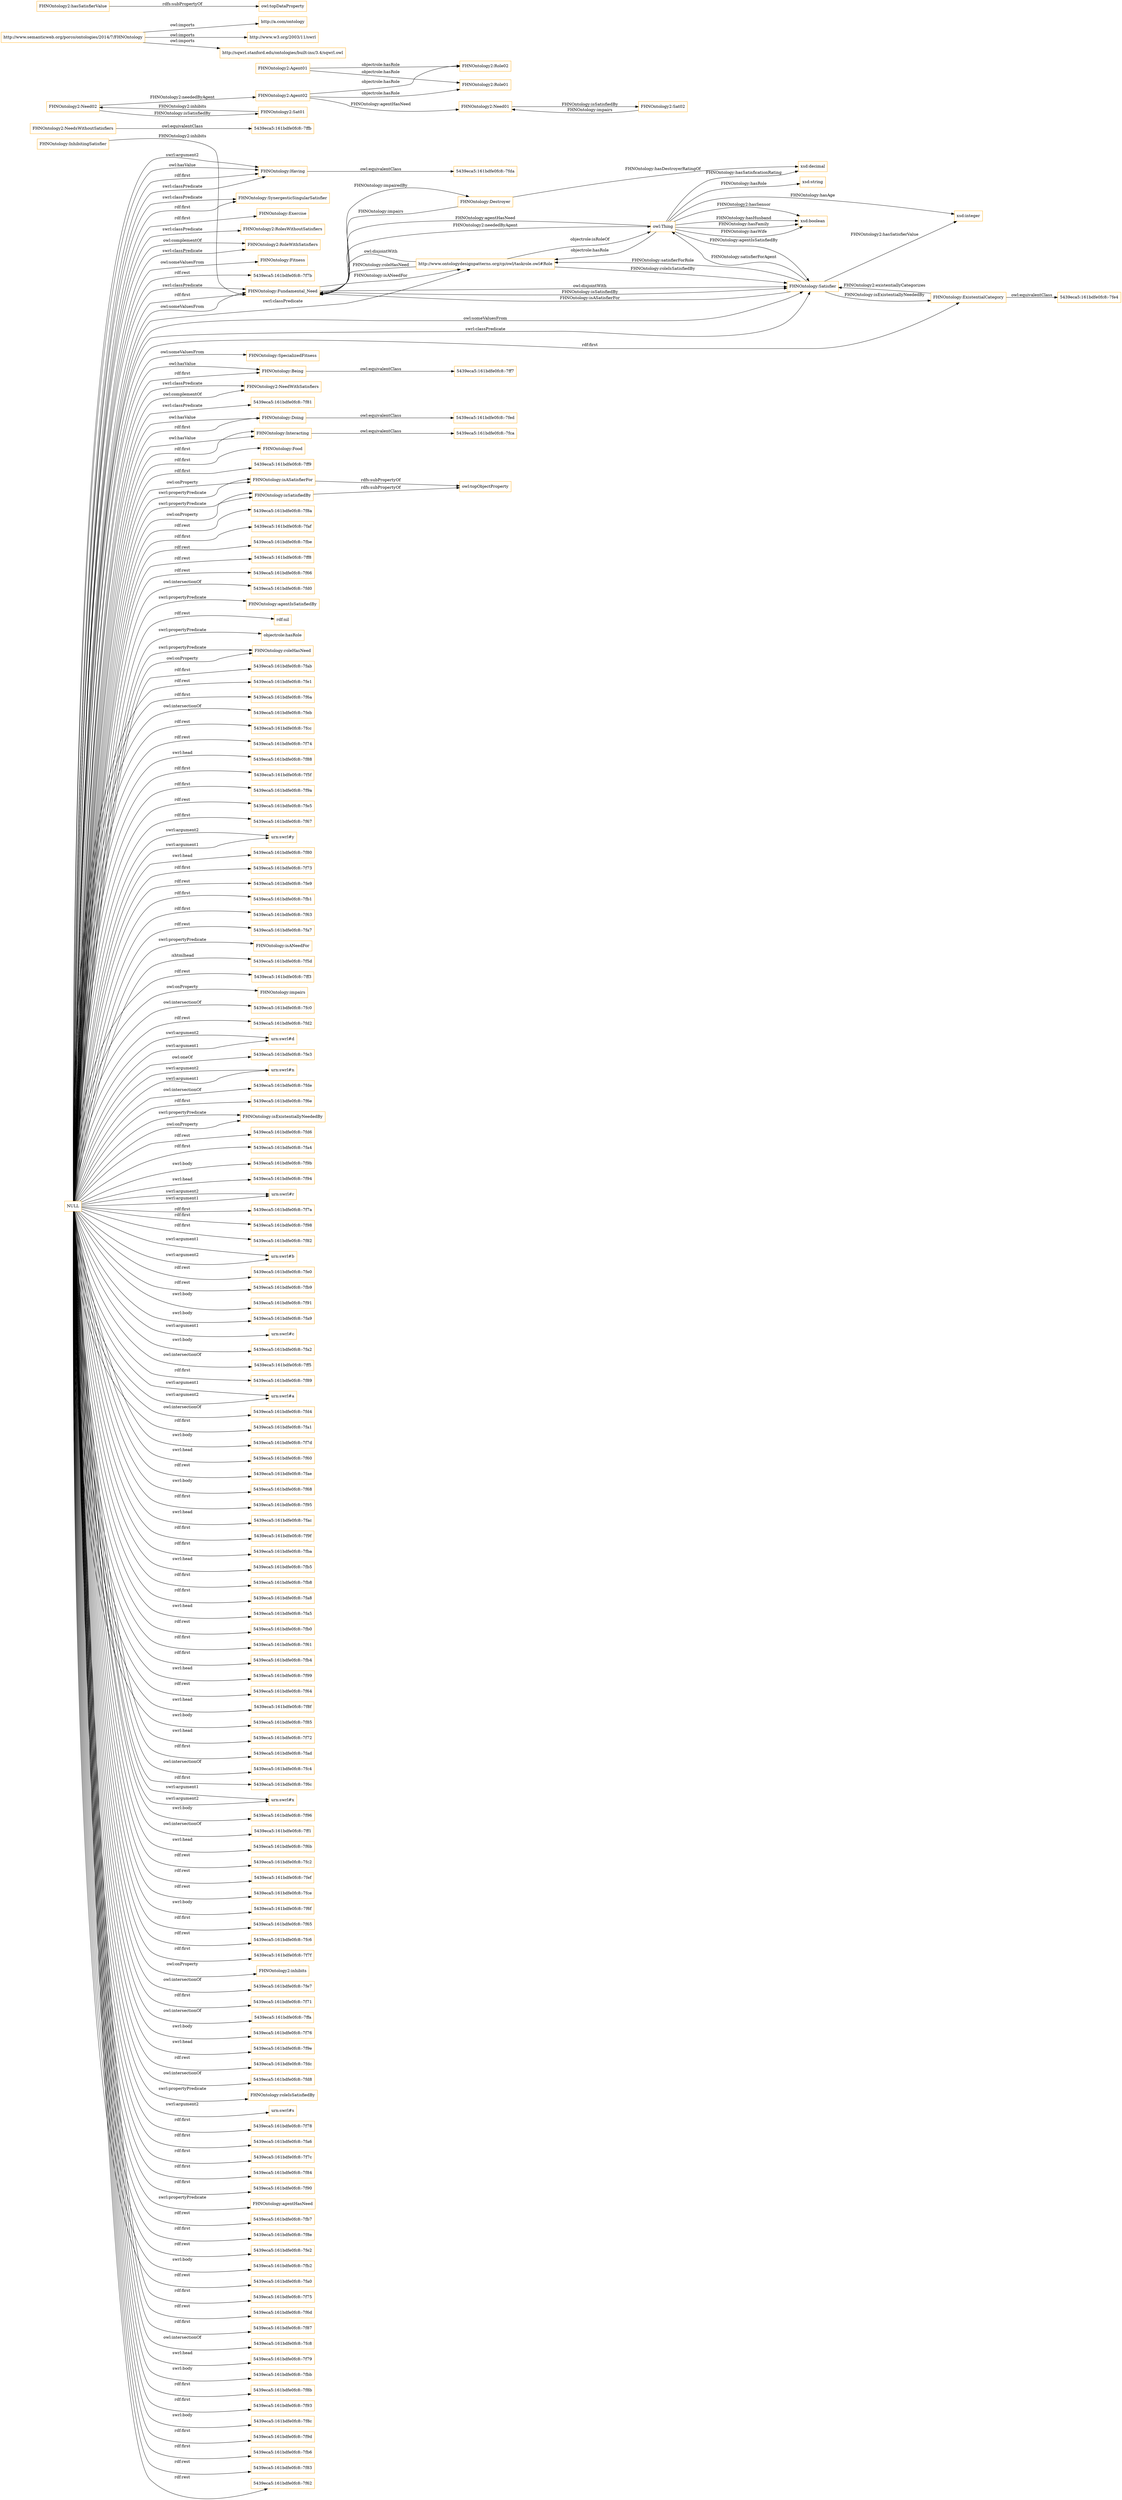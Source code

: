 digraph ar2dtool_diagram { 
rankdir=LR;
size="1501"
node [shape = rectangle, color="orange"]; "5439eca5:161bdfe0fc8:-7fda" "FHNOntology:SynergesticSingularSatisfier" "FHNOntology2:NeedsWithoutSatisfiers" "FHNOntology:Exercise" "FHNOntology:Destroyer" "5439eca5:161bdfe0fc8:-7ffb" "FHNOntology2:RolesWithoutSatisfiers" "FHNOntology2:RoleWithSatisfiers" "FHNOntology:Fitness" "FHNOntology:Fundamental_Need" "FHNOntology:SpecializedFitness" "5439eca5:161bdfe0fc8:-7fe4" "5439eca5:161bdfe0fc8:-7ff7" "FHNOntology:ExistentialCategory" "http://www.ontologydesignpatterns.org/cp/owl/taskrole.owl#Role" "FHNOntology:InhibitingSatisfier" "FHNOntology:Being" "5439eca5:161bdfe0fc8:-7fca" "FHNOntology:Satisfier" "FHNOntology2:NeedWithSatisfiers" "5439eca5:161bdfe0fc8:-7f81" "FHNOntology:Doing" "FHNOntology:Interacting" "5439eca5:161bdfe0fc8:-7fed" "FHNOntology:Having" "FHNOntology:Food" "5439eca5:161bdfe0fc8:-7ff9" ; /*classes style*/
	"FHNOntology:Interacting" -> "5439eca5:161bdfe0fc8:-7fca" [ label = "owl:equivalentClass" ];
	"FHNOntology:isASatisfierFor" -> "owl:topObjectProperty" [ label = "rdfs:subPropertyOf" ];
	"FHNOntology2:Need01" -> "FHNOntology2:Sat02" [ label = "FHNOntology:isSatisfiedBy" ];
	"FHNOntology:Fundamental_Need" -> "FHNOntology:Satisfier" [ label = "owl:disjointWith" ];
	"FHNOntology:Being" -> "5439eca5:161bdfe0fc8:-7ff7" [ label = "owl:equivalentClass" ];
	"FHNOntology:Doing" -> "5439eca5:161bdfe0fc8:-7fed" [ label = "owl:equivalentClass" ];
	"http://www.ontologydesignpatterns.org/cp/owl/taskrole.owl#Role" -> "FHNOntology:Fundamental_Need" [ label = "owl:disjointWith" ];
	"http://www.semanticweb.org/porco/ontologies/2014/7/FHNOntology" -> "http://a.com/ontology" [ label = "owl:imports" ];
	"http://www.semanticweb.org/porco/ontologies/2014/7/FHNOntology" -> "http://www.w3.org/2003/11/swrl" [ label = "owl:imports" ];
	"http://www.semanticweb.org/porco/ontologies/2014/7/FHNOntology" -> "http://sqwrl.stanford.edu/ontologies/built-ins/3.4/sqwrl.owl" [ label = "owl:imports" ];
	"FHNOntology2:Agent02" -> "FHNOntology2:Need01" [ label = "FHNOntology:agentHasNeed" ];
	"FHNOntology2:Agent02" -> "FHNOntology2:Role02" [ label = "objectrole:hasRole" ];
	"FHNOntology2:Agent02" -> "FHNOntology2:Role01" [ label = "objectrole:hasRole" ];
	"FHNOntology2:Sat02" -> "FHNOntology2:Need01" [ label = "FHNOntology:impairs" ];
	"FHNOntology2:NeedsWithoutSatisfiers" -> "5439eca5:161bdfe0fc8:-7ffb" [ label = "owl:equivalentClass" ];
	"NULL" -> "5439eca5:161bdfe0fc8:-7f8a" [ label = "rdf:rest" ];
	"NULL" -> "5439eca5:161bdfe0fc8:-7faf" [ label = "rdf:first" ];
	"NULL" -> "5439eca5:161bdfe0fc8:-7fbe" [ label = "rdf:rest" ];
	"NULL" -> "5439eca5:161bdfe0fc8:-7ff8" [ label = "rdf:rest" ];
	"NULL" -> "5439eca5:161bdfe0fc8:-7f66" [ label = "rdf:rest" ];
	"NULL" -> "5439eca5:161bdfe0fc8:-7fd0" [ label = "owl:intersectionOf" ];
	"NULL" -> "FHNOntology:agentIsSatisfiedBy" [ label = "swrl:propertyPredicate" ];
	"NULL" -> "rdf:nil" [ label = "rdf:rest" ];
	"NULL" -> "objectrole:hasRole" [ label = "swrl:propertyPredicate" ];
	"NULL" -> "FHNOntology:roleHasNeed" [ label = "owl:onProperty" ];
	"NULL" -> "5439eca5:161bdfe0fc8:-7fab" [ label = "rdf:first" ];
	"NULL" -> "5439eca5:161bdfe0fc8:-7fe1" [ label = "rdf:rest" ];
	"NULL" -> "FHNOntology:Interacting" [ label = "rdf:first" ];
	"NULL" -> "5439eca5:161bdfe0fc8:-7f6a" [ label = "rdf:first" ];
	"NULL" -> "5439eca5:161bdfe0fc8:-7feb" [ label = "owl:intersectionOf" ];
	"NULL" -> "5439eca5:161bdfe0fc8:-7fcc" [ label = "rdf:rest" ];
	"NULL" -> "5439eca5:161bdfe0fc8:-7f74" [ label = "rdf:rest" ];
	"NULL" -> "5439eca5:161bdfe0fc8:-7f88" [ label = "swrl:head" ];
	"NULL" -> "5439eca5:161bdfe0fc8:-7f5f" [ label = "rdf:first" ];
	"NULL" -> "5439eca5:161bdfe0fc8:-7f9a" [ label = "rdf:first" ];
	"NULL" -> "5439eca5:161bdfe0fc8:-7fe5" [ label = "rdf:rest" ];
	"NULL" -> "5439eca5:161bdfe0fc8:-7f67" [ label = "rdf:first" ];
	"NULL" -> "urn:swrl#y" [ label = "swrl:argument1" ];
	"NULL" -> "5439eca5:161bdfe0fc8:-7f80" [ label = "swrl:head" ];
	"NULL" -> "FHNOntology:Doing" [ label = "rdf:first" ];
	"NULL" -> "FHNOntology:Satisfier" [ label = "swrl:classPredicate" ];
	"NULL" -> "5439eca5:161bdfe0fc8:-7f73" [ label = "rdf:first" ];
	"NULL" -> "5439eca5:161bdfe0fc8:-7fe9" [ label = "rdf:rest" ];
	"NULL" -> "5439eca5:161bdfe0fc8:-7fb1" [ label = "rdf:first" ];
	"NULL" -> "5439eca5:161bdfe0fc8:-7f63" [ label = "rdf:first" ];
	"NULL" -> "5439eca5:161bdfe0fc8:-7fa7" [ label = "rdf:rest" ];
	"NULL" -> "FHNOntology:isANeedFor" [ label = "swrl:propertyPredicate" ];
	"NULL" -> "5439eca5:161bdfe0fc8:-7f5d" [ label = ":xhtmlhead" ];
	"NULL" -> "5439eca5:161bdfe0fc8:-7ff3" [ label = "rdf:rest" ];
	"NULL" -> "FHNOntology:impairs" [ label = "owl:onProperty" ];
	"NULL" -> "5439eca5:161bdfe0fc8:-7fc0" [ label = "owl:intersectionOf" ];
	"NULL" -> "5439eca5:161bdfe0fc8:-7fd2" [ label = "rdf:rest" ];
	"NULL" -> "urn:swrl#d" [ label = "swrl:argument1" ];
	"NULL" -> "FHNOntology:Exercise" [ label = "rdf:first" ];
	"NULL" -> "5439eca5:161bdfe0fc8:-7fe3" [ label = "owl:oneOf" ];
	"NULL" -> "FHNOntology:Fundamental_Need" [ label = "rdf:first" ];
	"NULL" -> "urn:swrl#n" [ label = "swrl:argument1" ];
	"NULL" -> "urn:swrl#d" [ label = "swrl:argument2" ];
	"NULL" -> "5439eca5:161bdfe0fc8:-7fde" [ label = "owl:intersectionOf" ];
	"NULL" -> "5439eca5:161bdfe0fc8:-7f6e" [ label = "rdf:first" ];
	"NULL" -> "FHNOntology:Being" [ label = "rdf:first" ];
	"NULL" -> "FHNOntology:isExistentiallyNeededBy" [ label = "owl:onProperty" ];
	"NULL" -> "5439eca5:161bdfe0fc8:-7fd6" [ label = "rdf:rest" ];
	"NULL" -> "5439eca5:161bdfe0fc8:-7fa4" [ label = "rdf:first" ];
	"NULL" -> "5439eca5:161bdfe0fc8:-7f9b" [ label = "swrl:body" ];
	"NULL" -> "5439eca5:161bdfe0fc8:-7f94" [ label = "swrl:head" ];
	"NULL" -> "urn:swrl#r" [ label = "swrl:argument1" ];
	"NULL" -> "5439eca5:161bdfe0fc8:-7f7a" [ label = "rdf:first" ];
	"NULL" -> "5439eca5:161bdfe0fc8:-7f98" [ label = "rdf:first" ];
	"NULL" -> "5439eca5:161bdfe0fc8:-7f82" [ label = "rdf:first" ];
	"NULL" -> "urn:swrl#b" [ label = "swrl:argument2" ];
	"NULL" -> "http://www.ontologydesignpatterns.org/cp/owl/taskrole.owl#Role" [ label = "swrl:classPredicate" ];
	"NULL" -> "5439eca5:161bdfe0fc8:-7fe0" [ label = "rdf:rest" ];
	"NULL" -> "FHNOntology:isSatisfiedBy" [ label = "owl:onProperty" ];
	"NULL" -> "FHNOntology:Having" [ label = "owl:hasValue" ];
	"NULL" -> "FHNOntology:Being" [ label = "owl:hasValue" ];
	"NULL" -> "5439eca5:161bdfe0fc8:-7fb9" [ label = "rdf:rest" ];
	"NULL" -> "FHNOntology:SynergesticSingularSatisfier" [ label = "rdf:first" ];
	"NULL" -> "5439eca5:161bdfe0fc8:-7f91" [ label = "swrl:body" ];
	"NULL" -> "5439eca5:161bdfe0fc8:-7fa9" [ label = "swrl:body" ];
	"NULL" -> "urn:swrl#c" [ label = "swrl:argument1" ];
	"NULL" -> "5439eca5:161bdfe0fc8:-7fa2" [ label = "swrl:body" ];
	"NULL" -> "5439eca5:161bdfe0fc8:-7ff5" [ label = "owl:intersectionOf" ];
	"NULL" -> "5439eca5:161bdfe0fc8:-7f89" [ label = "rdf:first" ];
	"NULL" -> "urn:swrl#a" [ label = "swrl:argument2" ];
	"NULL" -> "5439eca5:161bdfe0fc8:-7fd4" [ label = "owl:intersectionOf" ];
	"NULL" -> "5439eca5:161bdfe0fc8:-7fa1" [ label = "rdf:first" ];
	"NULL" -> "5439eca5:161bdfe0fc8:-7f7d" [ label = "swrl:body" ];
	"NULL" -> "5439eca5:161bdfe0fc8:-7f60" [ label = "swrl:head" ];
	"NULL" -> "5439eca5:161bdfe0fc8:-7fae" [ label = "rdf:rest" ];
	"NULL" -> "5439eca5:161bdfe0fc8:-7f68" [ label = "swrl:body" ];
	"NULL" -> "5439eca5:161bdfe0fc8:-7f95" [ label = "rdf:first" ];
	"NULL" -> "5439eca5:161bdfe0fc8:-7fac" [ label = "swrl:head" ];
	"NULL" -> "5439eca5:161bdfe0fc8:-7f9f" [ label = "rdf:first" ];
	"NULL" -> "5439eca5:161bdfe0fc8:-7fba" [ label = "rdf:first" ];
	"NULL" -> "5439eca5:161bdfe0fc8:-7fb5" [ label = "swrl:head" ];
	"NULL" -> "5439eca5:161bdfe0fc8:-7fb8" [ label = "rdf:first" ];
	"NULL" -> "urn:swrl#n" [ label = "swrl:argument2" ];
	"NULL" -> "5439eca5:161bdfe0fc8:-7fa8" [ label = "rdf:first" ];
	"NULL" -> "FHNOntology:Food" [ label = "rdf:first" ];
	"NULL" -> "5439eca5:161bdfe0fc8:-7fa5" [ label = "swrl:head" ];
	"NULL" -> "5439eca5:161bdfe0fc8:-7fb0" [ label = "rdf:rest" ];
	"NULL" -> "5439eca5:161bdfe0fc8:-7f61" [ label = "rdf:first" ];
	"NULL" -> "5439eca5:161bdfe0fc8:-7fb4" [ label = "rdf:first" ];
	"NULL" -> "5439eca5:161bdfe0fc8:-7f99" [ label = "swrl:head" ];
	"NULL" -> "urn:swrl#r" [ label = "swrl:argument2" ];
	"NULL" -> "5439eca5:161bdfe0fc8:-7f64" [ label = "rdf:rest" ];
	"NULL" -> "FHNOntology:Having" [ label = "rdf:first" ];
	"NULL" -> "5439eca5:161bdfe0fc8:-7f8f" [ label = "swrl:head" ];
	"NULL" -> "5439eca5:161bdfe0fc8:-7f85" [ label = "swrl:body" ];
	"NULL" -> "urn:swrl#y" [ label = "swrl:argument2" ];
	"NULL" -> "FHNOntology:Fundamental_Need" [ label = "owl:someValuesFrom" ];
	"NULL" -> "FHNOntology2:NeedWithSatisfiers" [ label = "owl:complementOf" ];
	"NULL" -> "5439eca5:161bdfe0fc8:-7f72" [ label = "swrl:head" ];
	"NULL" -> "5439eca5:161bdfe0fc8:-7fad" [ label = "rdf:first" ];
	"NULL" -> "5439eca5:161bdfe0fc8:-7fc4" [ label = "owl:intersectionOf" ];
	"NULL" -> "FHNOntology:isASatisfierFor" [ label = "swrl:propertyPredicate" ];
	"NULL" -> "FHNOntology:Doing" [ label = "owl:hasValue" ];
	"NULL" -> "5439eca5:161bdfe0fc8:-7f6c" [ label = "rdf:first" ];
	"NULL" -> "5439eca5:161bdfe0fc8:-7f81" [ label = "swrl:classPredicate" ];
	"NULL" -> "urn:swrl#x" [ label = "swrl:argument2" ];
	"NULL" -> "5439eca5:161bdfe0fc8:-7f96" [ label = "swrl:body" ];
	"NULL" -> "FHNOntology:roleHasNeed" [ label = "swrl:propertyPredicate" ];
	"NULL" -> "5439eca5:161bdfe0fc8:-7ff1" [ label = "owl:intersectionOf" ];
	"NULL" -> "5439eca5:161bdfe0fc8:-7f6b" [ label = "swrl:head" ];
	"NULL" -> "FHNOntology:Fitness" [ label = "owl:someValuesFrom" ];
	"NULL" -> "5439eca5:161bdfe0fc8:-7fc2" [ label = "rdf:rest" ];
	"NULL" -> "5439eca5:161bdfe0fc8:-7fef" [ label = "rdf:rest" ];
	"NULL" -> "5439eca5:161bdfe0fc8:-7ff9" [ label = "rdf:first" ];
	"NULL" -> "5439eca5:161bdfe0fc8:-7fce" [ label = "rdf:rest" ];
	"NULL" -> "FHNOntology:SynergesticSingularSatisfier" [ label = "swrl:classPredicate" ];
	"NULL" -> "5439eca5:161bdfe0fc8:-7f6f" [ label = "swrl:body" ];
	"NULL" -> "FHNOntology:isASatisfierFor" [ label = "owl:onProperty" ];
	"NULL" -> "5439eca5:161bdfe0fc8:-7f65" [ label = "rdf:first" ];
	"NULL" -> "5439eca5:161bdfe0fc8:-7fc6" [ label = "rdf:rest" ];
	"NULL" -> "5439eca5:161bdfe0fc8:-7f7f" [ label = "rdf:first" ];
	"NULL" -> "FHNOntology2:inhibits" [ label = "owl:onProperty" ];
	"NULL" -> "5439eca5:161bdfe0fc8:-7fe7" [ label = "owl:intersectionOf" ];
	"NULL" -> "5439eca5:161bdfe0fc8:-7f71" [ label = "rdf:first" ];
	"NULL" -> "FHNOntology2:RoleWithSatisfiers" [ label = "swrl:classPredicate" ];
	"NULL" -> "5439eca5:161bdfe0fc8:-7ffa" [ label = "owl:intersectionOf" ];
	"NULL" -> "5439eca5:161bdfe0fc8:-7f76" [ label = "swrl:body" ];
	"NULL" -> "FHNOntology:Having" [ label = "swrl:classPredicate" ];
	"NULL" -> "5439eca5:161bdfe0fc8:-7f9e" [ label = "swrl:head" ];
	"NULL" -> "urn:swrl#x" [ label = "swrl:argument1" ];
	"NULL" -> "5439eca5:161bdfe0fc8:-7fdc" [ label = "rdf:rest" ];
	"NULL" -> "5439eca5:161bdfe0fc8:-7fd8" [ label = "owl:intersectionOf" ];
	"NULL" -> "FHNOntology:isExistentiallyNeededBy" [ label = "swrl:propertyPredicate" ];
	"NULL" -> "FHNOntology:roleIsSatisfiedBy" [ label = "swrl:propertyPredicate" ];
	"NULL" -> "urn:swrl#s" [ label = "swrl:argument2" ];
	"NULL" -> "FHNOntology:Interacting" [ label = "owl:hasValue" ];
	"NULL" -> "5439eca5:161bdfe0fc8:-7f78" [ label = "rdf:first" ];
	"NULL" -> "5439eca5:161bdfe0fc8:-7fa6" [ label = "rdf:first" ];
	"NULL" -> "FHNOntology:Satisfier" [ label = "owl:someValuesFrom" ];
	"NULL" -> "5439eca5:161bdfe0fc8:-7f7c" [ label = "rdf:first" ];
	"NULL" -> "5439eca5:161bdfe0fc8:-7f84" [ label = "rdf:first" ];
	"NULL" -> "5439eca5:161bdfe0fc8:-7f90" [ label = "rdf:first" ];
	"NULL" -> "FHNOntology:ExistentialCategory" [ label = "rdf:first" ];
	"NULL" -> "FHNOntology:agentHasNeed" [ label = "swrl:propertyPredicate" ];
	"NULL" -> "5439eca5:161bdfe0fc8:-7fb7" [ label = "rdf:rest" ];
	"NULL" -> "5439eca5:161bdfe0fc8:-7f8e" [ label = "rdf:first" ];
	"NULL" -> "FHNOntology:isSatisfiedBy" [ label = "swrl:propertyPredicate" ];
	"NULL" -> "urn:swrl#a" [ label = "swrl:argument1" ];
	"NULL" -> "5439eca5:161bdfe0fc8:-7fe2" [ label = "rdf:rest" ];
	"NULL" -> "5439eca5:161bdfe0fc8:-7fb2" [ label = "swrl:body" ];
	"NULL" -> "5439eca5:161bdfe0fc8:-7fa0" [ label = "rdf:rest" ];
	"NULL" -> "5439eca5:161bdfe0fc8:-7f75" [ label = "rdf:first" ];
	"NULL" -> "FHNOntology:SpecializedFitness" [ label = "owl:someValuesFrom" ];
	"NULL" -> "FHNOntology:Having" [ label = "swrl:argument2" ];
	"NULL" -> "FHNOntology2:RoleWithSatisfiers" [ label = "owl:complementOf" ];
	"NULL" -> "FHNOntology:Fundamental_Need" [ label = "swrl:classPredicate" ];
	"NULL" -> "5439eca5:161bdfe0fc8:-7f6d" [ label = "rdf:rest" ];
	"NULL" -> "5439eca5:161bdfe0fc8:-7f87" [ label = "rdf:first" ];
	"NULL" -> "5439eca5:161bdfe0fc8:-7fc8" [ label = "owl:intersectionOf" ];
	"NULL" -> "5439eca5:161bdfe0fc8:-7f79" [ label = "swrl:head" ];
	"NULL" -> "5439eca5:161bdfe0fc8:-7fbb" [ label = "swrl:body" ];
	"NULL" -> "5439eca5:161bdfe0fc8:-7f8b" [ label = "rdf:first" ];
	"NULL" -> "urn:swrl#b" [ label = "swrl:argument1" ];
	"NULL" -> "5439eca5:161bdfe0fc8:-7f93" [ label = "rdf:first" ];
	"NULL" -> "5439eca5:161bdfe0fc8:-7f8c" [ label = "swrl:body" ];
	"NULL" -> "5439eca5:161bdfe0fc8:-7f9d" [ label = "rdf:first" ];
	"NULL" -> "5439eca5:161bdfe0fc8:-7fb6" [ label = "rdf:first" ];
	"NULL" -> "FHNOntology2:NeedWithSatisfiers" [ label = "swrl:classPredicate" ];
	"NULL" -> "5439eca5:161bdfe0fc8:-7f83" [ label = "rdf:rest" ];
	"NULL" -> "FHNOntology2:RolesWithoutSatisfiers" [ label = "swrl:classPredicate" ];
	"NULL" -> "5439eca5:161bdfe0fc8:-7f62" [ label = "rdf:rest" ];
	"NULL" -> "5439eca5:161bdfe0fc8:-7f7b" [ label = "rdf:rest" ];
	"FHNOntology2:Agent01" -> "FHNOntology2:Role02" [ label = "objectrole:hasRole" ];
	"FHNOntology2:Agent01" -> "FHNOntology2:Role01" [ label = "objectrole:hasRole" ];
	"FHNOntology:ExistentialCategory" -> "5439eca5:161bdfe0fc8:-7fe4" [ label = "owl:equivalentClass" ];
	"FHNOntology2:Sat01" -> "FHNOntology2:Need02" [ label = "FHNOntology2:inhibits" ];
	"FHNOntology2:hasSatisfierValue" -> "owl:topDataProperty" [ label = "rdfs:subPropertyOf" ];
	"FHNOntology:Having" -> "5439eca5:161bdfe0fc8:-7fda" [ label = "owl:equivalentClass" ];
	"FHNOntology:isSatisfiedBy" -> "owl:topObjectProperty" [ label = "rdfs:subPropertyOf" ];
	"FHNOntology2:Need02" -> "FHNOntology2:Sat01" [ label = "FHNOntology:isSatisfiedBy" ];
	"FHNOntology2:Need02" -> "FHNOntology2:Agent02" [ label = "FHNOntology2:neededByAgent" ];
	"FHNOntology:Fundamental_Need" -> "FHNOntology:Satisfier" [ label = "FHNOntology:isSatisfiedBy" ];
	"owl:Thing" -> "xsd:boolean" [ label = "FHNOntology:hasFamily" ];
	"owl:Thing" -> "xsd:integer" [ label = "FHNOntology:hasAge" ];
	"FHNOntology:Satisfier" -> "FHNOntology:ExistentialCategory" [ label = "FHNOntology:isExistentiallyNeededBy" ];
	"owl:Thing" -> "FHNOntology:Fundamental_Need" [ label = "FHNOntology:agentHasNeed" ];
	"FHNOntology:Fundamental_Need" -> "owl:Thing" [ label = "FHNOntology2:neededByAgent" ];
	"FHNOntology:Satisfier" -> "owl:Thing" [ label = "FHNOntology:satisfierForAgent" ];
	"owl:Thing" -> "FHNOntology:Satisfier" [ label = "FHNOntology:agentIsSatisfiedBy" ];
	"FHNOntology:Satisfier" -> "xsd:integer" [ label = "FHNOntology2:hasSatisfierValue" ];
	"owl:Thing" -> "http://www.ontologydesignpatterns.org/cp/owl/taskrole.owl#Role" [ label = "objectrole:hasRole" ];
	"FHNOntology:Destroyer" -> "xsd:decimal" [ label = "FHNOntology:hasDestroyerRatingOf" ];
	"FHNOntology:InhibitingSatisfier" -> "FHNOntology:Fundamental_Need" [ label = "FHNOntology2:inhibits" ];
	"owl:Thing" -> "xsd:decimal" [ label = "FHNOntology:hasSatisficationRating" ];
	"owl:Thing" -> "xsd:boolean" [ label = "FHNOntology:hasWife" ];
	"owl:Thing" -> "xsd:boolean" [ label = "FHNOntology2:hasSensor" ];
	"FHNOntology:Fundamental_Need" -> "FHNOntology:Destroyer" [ label = "FHNOntology:impairedBy" ];
	"http://www.ontologydesignpatterns.org/cp/owl/taskrole.owl#Role" -> "FHNOntology:Satisfier" [ label = "FHNOntology:roleIsSatisfiedBy" ];
	"FHNOntology:Satisfier" -> "FHNOntology:Fundamental_Need" [ label = "FHNOntology:isASatisfierFor" ];
	"http://www.ontologydesignpatterns.org/cp/owl/taskrole.owl#Role" -> "FHNOntology:Fundamental_Need" [ label = "FHNOntology:roleHasNeed" ];
	"FHNOntology:Satisfier" -> "http://www.ontologydesignpatterns.org/cp/owl/taskrole.owl#Role" [ label = "FHNOntology:satisfierForRole" ];
	"FHNOntology:Fundamental_Need" -> "http://www.ontologydesignpatterns.org/cp/owl/taskrole.owl#Role" [ label = "FHNOntology:isANeedFor" ];
	"FHNOntology:ExistentialCategory" -> "FHNOntology:Satisfier" [ label = "FHNOntology2:existentiallyCategorizes" ];
	"owl:Thing" -> "xsd:boolean" [ label = "FHNOntology:hasHusband" ];
	"owl:Thing" -> "xsd:string" [ label = "FHNOntology:hasRole" ];
	"FHNOntology:Destroyer" -> "FHNOntology:Fundamental_Need" [ label = "FHNOntology:impairs" ];
	"http://www.ontologydesignpatterns.org/cp/owl/taskrole.owl#Role" -> "owl:Thing" [ label = "objectrole:isRoleOf" ];

}
